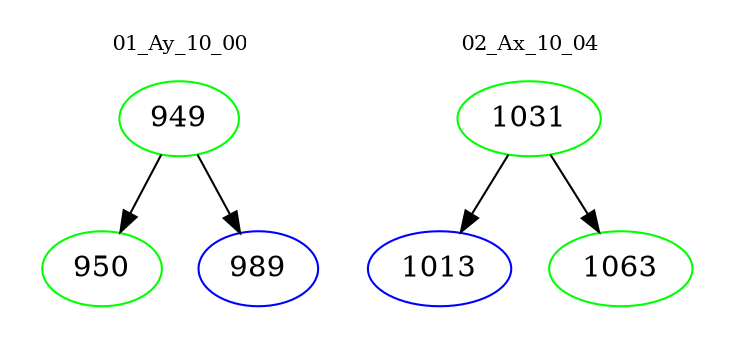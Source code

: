 digraph{
subgraph cluster_0 {
color = white
label = "01_Ay_10_00";
fontsize=10;
T0_949 [label="949", color="green"]
T0_949 -> T0_950 [color="black"]
T0_950 [label="950", color="green"]
T0_949 -> T0_989 [color="black"]
T0_989 [label="989", color="blue"]
}
subgraph cluster_1 {
color = white
label = "02_Ax_10_04";
fontsize=10;
T1_1031 [label="1031", color="green"]
T1_1031 -> T1_1013 [color="black"]
T1_1013 [label="1013", color="blue"]
T1_1031 -> T1_1063 [color="black"]
T1_1063 [label="1063", color="green"]
}
}

